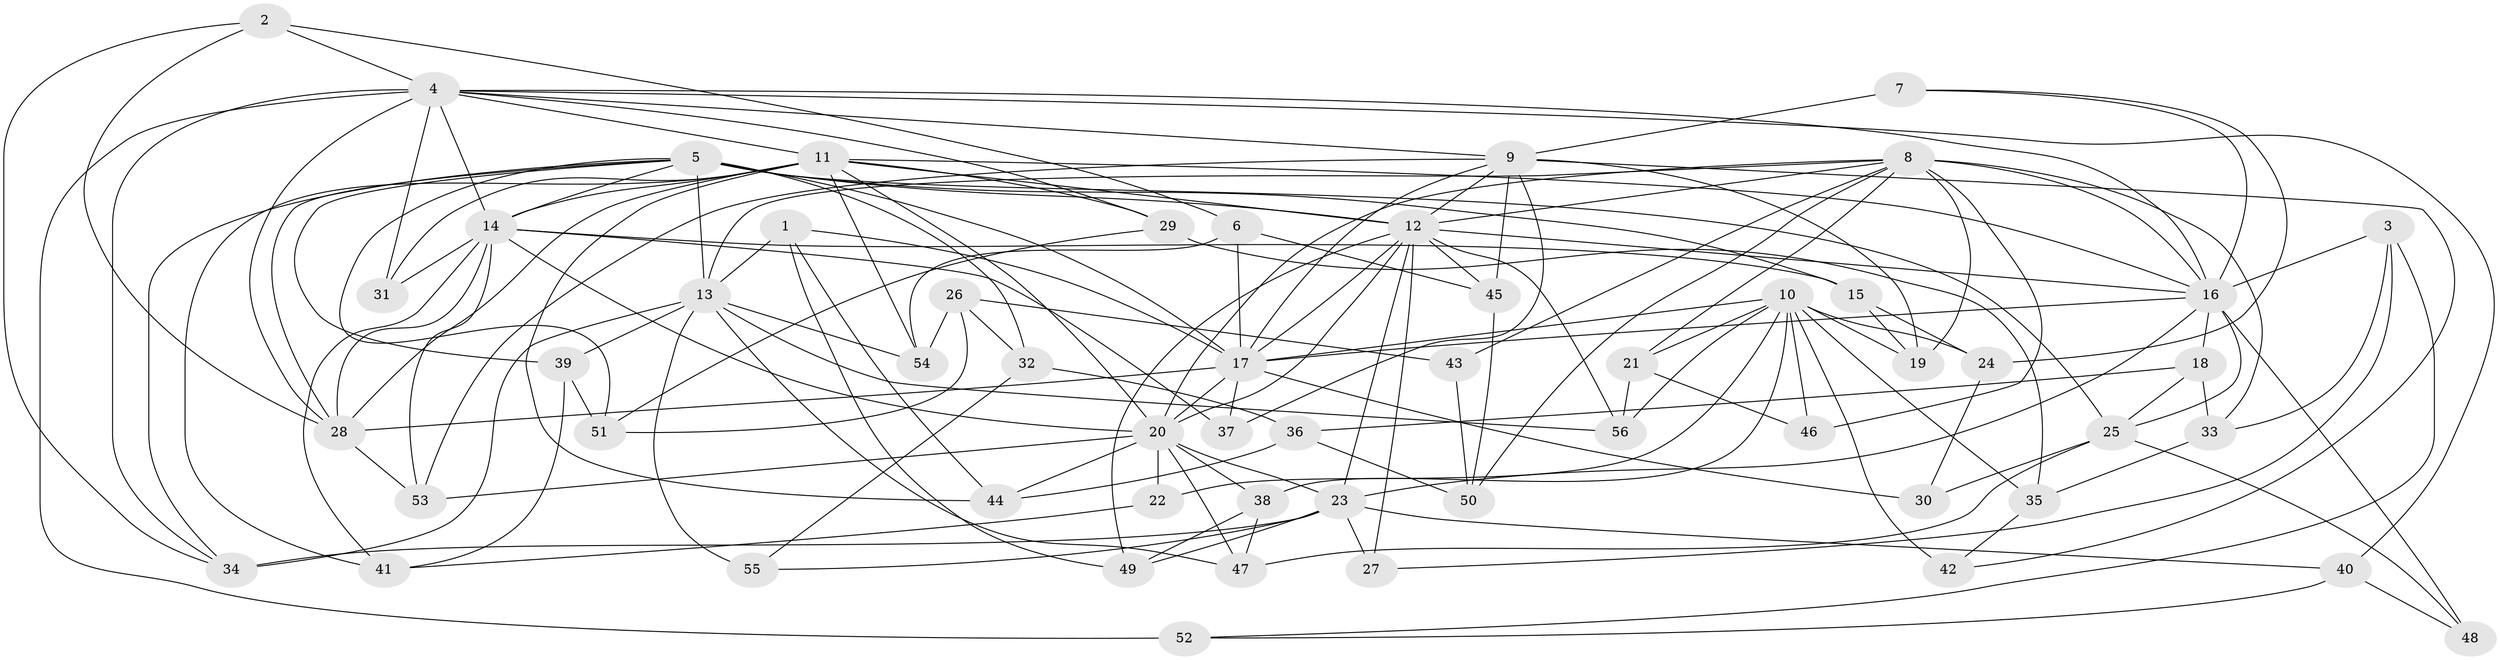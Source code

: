 // original degree distribution, {4: 1.0}
// Generated by graph-tools (version 1.1) at 2025/37/03/09/25 02:37:53]
// undirected, 56 vertices, 150 edges
graph export_dot {
graph [start="1"]
  node [color=gray90,style=filled];
  1;
  2;
  3;
  4;
  5;
  6;
  7;
  8;
  9;
  10;
  11;
  12;
  13;
  14;
  15;
  16;
  17;
  18;
  19;
  20;
  21;
  22;
  23;
  24;
  25;
  26;
  27;
  28;
  29;
  30;
  31;
  32;
  33;
  34;
  35;
  36;
  37;
  38;
  39;
  40;
  41;
  42;
  43;
  44;
  45;
  46;
  47;
  48;
  49;
  50;
  51;
  52;
  53;
  54;
  55;
  56;
  1 -- 13 [weight=1.0];
  1 -- 17 [weight=1.0];
  1 -- 44 [weight=1.0];
  1 -- 49 [weight=1.0];
  2 -- 4 [weight=1.0];
  2 -- 6 [weight=1.0];
  2 -- 28 [weight=1.0];
  2 -- 34 [weight=1.0];
  3 -- 16 [weight=1.0];
  3 -- 27 [weight=1.0];
  3 -- 33 [weight=1.0];
  3 -- 52 [weight=1.0];
  4 -- 9 [weight=1.0];
  4 -- 11 [weight=1.0];
  4 -- 14 [weight=1.0];
  4 -- 16 [weight=1.0];
  4 -- 28 [weight=1.0];
  4 -- 29 [weight=1.0];
  4 -- 31 [weight=1.0];
  4 -- 34 [weight=1.0];
  4 -- 40 [weight=1.0];
  4 -- 52 [weight=2.0];
  5 -- 12 [weight=1.0];
  5 -- 13 [weight=1.0];
  5 -- 14 [weight=1.0];
  5 -- 15 [weight=1.0];
  5 -- 17 [weight=1.0];
  5 -- 25 [weight=2.0];
  5 -- 28 [weight=1.0];
  5 -- 32 [weight=1.0];
  5 -- 34 [weight=1.0];
  5 -- 39 [weight=1.0];
  5 -- 51 [weight=1.0];
  6 -- 17 [weight=1.0];
  6 -- 45 [weight=1.0];
  6 -- 54 [weight=1.0];
  7 -- 9 [weight=2.0];
  7 -- 16 [weight=1.0];
  7 -- 24 [weight=1.0];
  8 -- 12 [weight=1.0];
  8 -- 13 [weight=1.0];
  8 -- 16 [weight=1.0];
  8 -- 19 [weight=1.0];
  8 -- 20 [weight=1.0];
  8 -- 21 [weight=1.0];
  8 -- 33 [weight=1.0];
  8 -- 43 [weight=2.0];
  8 -- 46 [weight=2.0];
  8 -- 50 [weight=1.0];
  9 -- 12 [weight=1.0];
  9 -- 17 [weight=1.0];
  9 -- 19 [weight=1.0];
  9 -- 37 [weight=1.0];
  9 -- 42 [weight=1.0];
  9 -- 45 [weight=1.0];
  9 -- 53 [weight=1.0];
  10 -- 17 [weight=1.0];
  10 -- 19 [weight=1.0];
  10 -- 21 [weight=1.0];
  10 -- 22 [weight=2.0];
  10 -- 24 [weight=1.0];
  10 -- 35 [weight=1.0];
  10 -- 38 [weight=1.0];
  10 -- 42 [weight=2.0];
  10 -- 46 [weight=1.0];
  10 -- 56 [weight=1.0];
  11 -- 12 [weight=1.0];
  11 -- 14 [weight=1.0];
  11 -- 16 [weight=1.0];
  11 -- 20 [weight=2.0];
  11 -- 28 [weight=1.0];
  11 -- 29 [weight=1.0];
  11 -- 31 [weight=1.0];
  11 -- 41 [weight=1.0];
  11 -- 44 [weight=1.0];
  11 -- 54 [weight=1.0];
  12 -- 16 [weight=1.0];
  12 -- 17 [weight=1.0];
  12 -- 20 [weight=1.0];
  12 -- 23 [weight=1.0];
  12 -- 27 [weight=1.0];
  12 -- 45 [weight=1.0];
  12 -- 49 [weight=1.0];
  12 -- 56 [weight=1.0];
  13 -- 34 [weight=1.0];
  13 -- 39 [weight=1.0];
  13 -- 47 [weight=1.0];
  13 -- 54 [weight=1.0];
  13 -- 55 [weight=2.0];
  13 -- 56 [weight=1.0];
  14 -- 15 [weight=1.0];
  14 -- 20 [weight=1.0];
  14 -- 28 [weight=1.0];
  14 -- 31 [weight=2.0];
  14 -- 37 [weight=2.0];
  14 -- 41 [weight=1.0];
  14 -- 53 [weight=1.0];
  15 -- 19 [weight=1.0];
  15 -- 24 [weight=1.0];
  16 -- 17 [weight=1.0];
  16 -- 18 [weight=1.0];
  16 -- 23 [weight=1.0];
  16 -- 25 [weight=1.0];
  16 -- 48 [weight=2.0];
  17 -- 20 [weight=1.0];
  17 -- 28 [weight=2.0];
  17 -- 30 [weight=1.0];
  17 -- 37 [weight=1.0];
  18 -- 25 [weight=1.0];
  18 -- 33 [weight=1.0];
  18 -- 36 [weight=1.0];
  20 -- 22 [weight=1.0];
  20 -- 23 [weight=1.0];
  20 -- 38 [weight=1.0];
  20 -- 44 [weight=1.0];
  20 -- 47 [weight=1.0];
  20 -- 53 [weight=1.0];
  21 -- 46 [weight=1.0];
  21 -- 56 [weight=1.0];
  22 -- 41 [weight=1.0];
  23 -- 27 [weight=2.0];
  23 -- 34 [weight=2.0];
  23 -- 40 [weight=1.0];
  23 -- 49 [weight=1.0];
  23 -- 55 [weight=1.0];
  24 -- 30 [weight=1.0];
  25 -- 30 [weight=2.0];
  25 -- 47 [weight=1.0];
  25 -- 48 [weight=1.0];
  26 -- 32 [weight=1.0];
  26 -- 43 [weight=1.0];
  26 -- 51 [weight=1.0];
  26 -- 54 [weight=1.0];
  28 -- 53 [weight=1.0];
  29 -- 35 [weight=1.0];
  29 -- 51 [weight=1.0];
  32 -- 36 [weight=1.0];
  32 -- 55 [weight=1.0];
  33 -- 35 [weight=1.0];
  35 -- 42 [weight=1.0];
  36 -- 44 [weight=1.0];
  36 -- 50 [weight=1.0];
  38 -- 47 [weight=1.0];
  38 -- 49 [weight=1.0];
  39 -- 41 [weight=1.0];
  39 -- 51 [weight=1.0];
  40 -- 48 [weight=1.0];
  40 -- 52 [weight=1.0];
  43 -- 50 [weight=1.0];
  45 -- 50 [weight=1.0];
}
